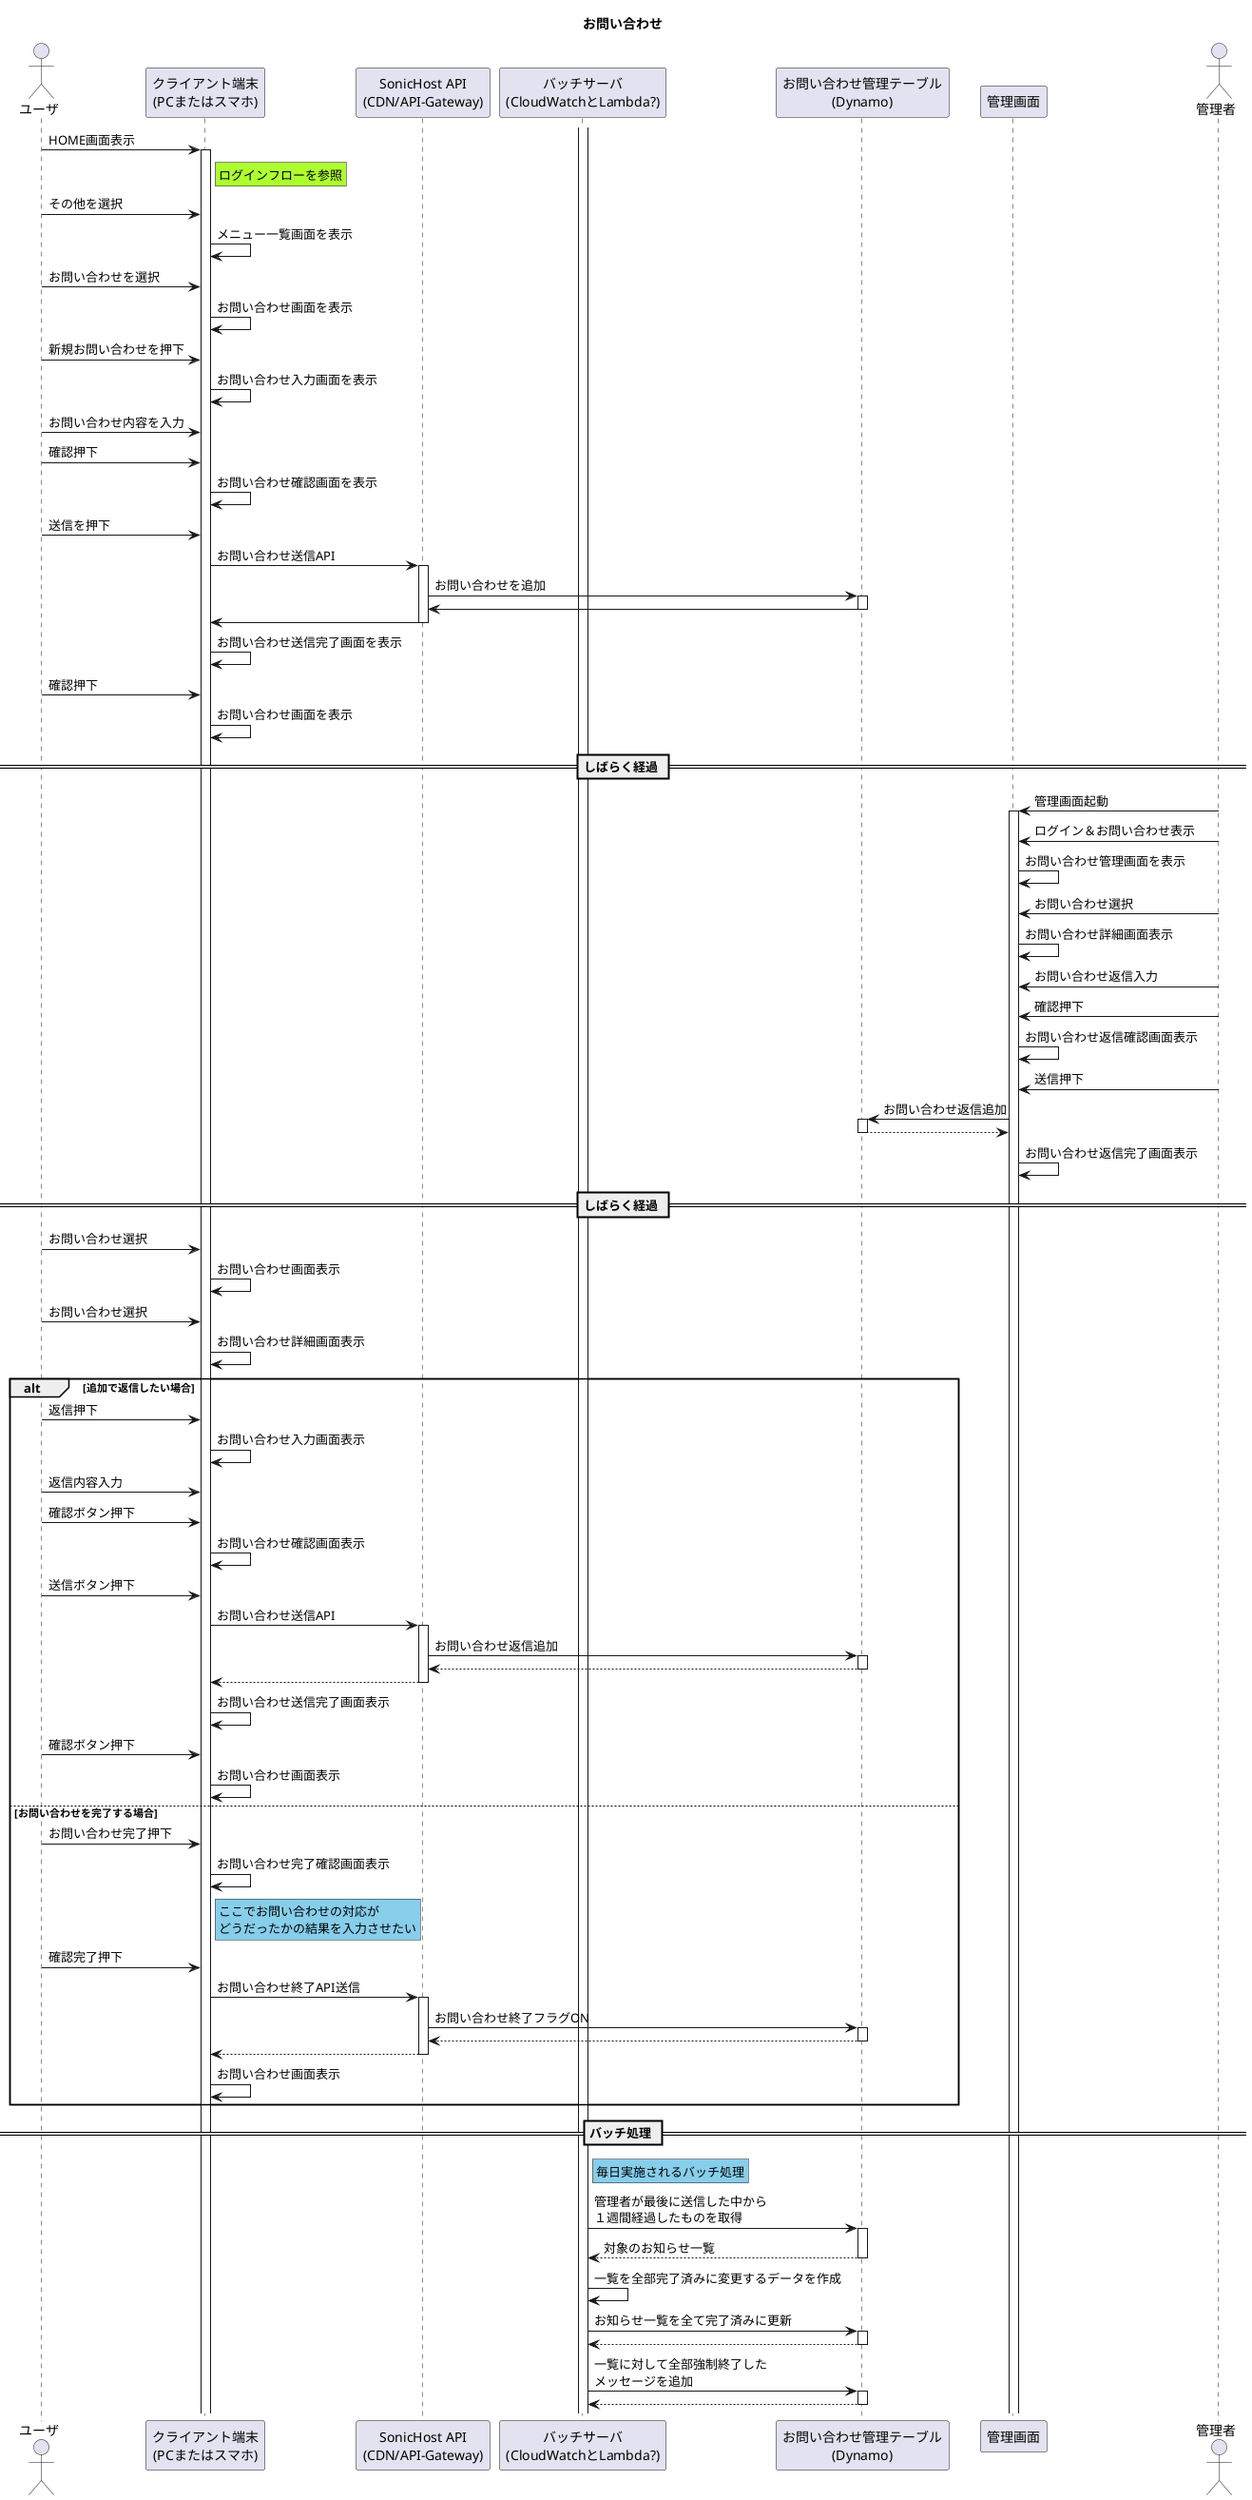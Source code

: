 @startuml  お問い合わせ
title お問い合わせ

' アクター定義
actor "ユーザ" as user
participant "クライアント端末\n(PCまたはスマホ)" as device
participant "SonicHost API\n(CDN/API-Gateway)" as api

participant "バッチサーバ\n(CloudWatchとLambda?)" as batch

participant "お問い合わせ管理テーブル\n(Dynamo)" as dynamo
participant "管理画面" as adminApp
actor "管理者" as adminUser

user -> device ++: HOME画面表示
rnote right of device #GreenYellow
    ログインフローを参照
end note
user -> device : その他を選択
device -> device : メニュー一覧画面を表示
user -> device : お問い合わせを選択
device -> device : お問い合わせ画面を表示
user -> device : 新規お問い合わせを押下
device -> device : お問い合わせ入力画面を表示
user -> device : お問い合わせ内容を入力
user -> device : 確認押下
device -> device : お問い合わせ確認画面を表示
user -> device : 送信を押下
device -> api ++ : お問い合わせ送信API
api -> dynamo ++ : お問い合わせを追加
api <- dynamo --
device <- api --
device -> device : お問い合わせ送信完了画面を表示
user -> device : 確認押下
device -> device : お問い合わせ画面を表示

== しばらく経過 ==

adminUser -> adminApp ++ : 管理画面起動
adminUser -> adminApp : ログイン＆お問い合わせ表示
adminApp -> adminApp : お問い合わせ管理画面を表示
adminUser -> adminApp : お問い合わせ選択
adminApp -> adminApp : お問い合わせ詳細画面表示
adminUser -> adminApp : お問い合わせ返信入力
adminUser -> adminApp : 確認押下
adminApp -> adminApp : お問い合わせ返信確認画面表示
adminUser -> adminApp : 送信押下
adminApp -> dynamo ++ : お問い合わせ返信追加
adminApp <-- dynamo -- 
adminApp -> adminApp : お問い合わせ返信完了画面表示

== しばらく経過 ==

user -> device : お問い合わせ選択
device -> device : お問い合わせ画面表示
user -> device : お問い合わせ選択
device -> device : お問い合わせ詳細画面表示
alt 追加で返信したい場合
    user -> device : 返信押下
    device -> device : お問い合わせ入力画面表示
    user -> device : 返信内容入力
    user -> device : 確認ボタン押下
    device -> device : お問い合わせ確認画面表示
    user -> device : 送信ボタン押下
    device -> api ++ : お問い合わせ送信API
    api -> dynamo ++ : お問い合わせ返信追加
    api <-- dynamo -- 
    device <-- api --
    device -> device : お問い合わせ送信完了画面表示
    user -> device : 確認ボタン押下
    device -> device : お問い合わせ画面表示
else お問い合わせを完了する場合
    user -> device : お問い合わせ完了押下
    device -> device : お問い合わせ完了確認画面表示
    rnote right of device #SkyBlue 
        ここでお問い合わせの対応が
        どうだったかの結果を入力させたい
    end note
    user -> device : 確認完了押下
    device -> api ++ : お問い合わせ終了API送信
    api -> dynamo ++ : お問い合わせ終了フラグON
    api <-- dynamo --
    device <-- api --
    device -> device : お問い合わせ画面表示
end

== バッチ処理 ==
rnote right of batch #SkyBlue
    毎日実施されるバッチ処理
end note
activate batch
batch -> dynamo ++ : 管理者が最後に送信した中から\n１週間経過したものを取得
batch <-- dynamo -- : 対象のお知らせ一覧
batch -> batch : 一覧を全部完了済みに変更するデータを作成
batch -> dynamo ++ : お知らせ一覧を全て完了済みに更新
batch <-- dynamo --
batch -> dynamo ++ : 一覧に対して全部強制終了した\nメッセージを追加
batch <-- dynamo --
